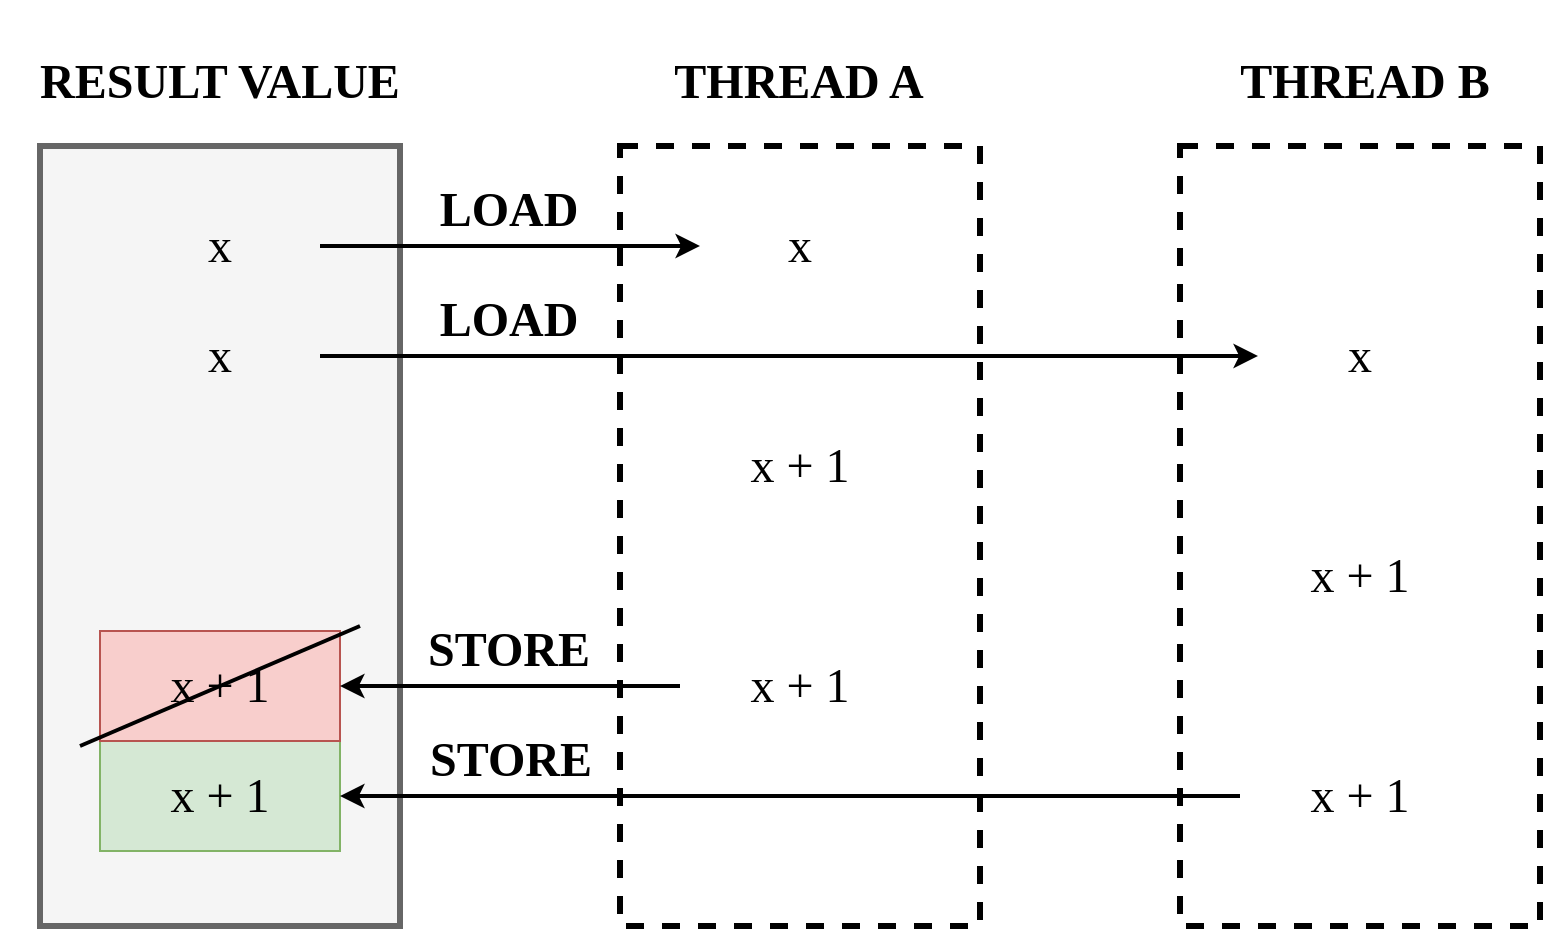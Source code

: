 <mxfile version="21.6.8" type="device">
  <diagram name="Page-1" id="TS9KiDRFow964pF4XG-4">
    <mxGraphModel dx="1379" dy="881" grid="1" gridSize="10" guides="1" tooltips="1" connect="1" arrows="1" fold="1" page="1" pageScale="1" pageWidth="827" pageHeight="1169" math="0" shadow="0">
      <root>
        <mxCell id="0" />
        <mxCell id="1" parent="0" />
        <mxCell id="M2DGpuUAFdA61yC9lmG3-1" value="" style="rounded=0;whiteSpace=wrap;html=1;fontFamily=IBM Plex Mono;fontSource=https%3A%2F%2Ffonts.googleapis.com%2Fcss%3Ffamily%3DIBM%2BPlex%2BMono;fontSize=24;strokeWidth=3;fillColor=#f5f5f5;fontColor=#333333;strokeColor=#666666;" parent="1" vertex="1">
          <mxGeometry x="40" y="100" width="180" height="390" as="geometry" />
        </mxCell>
        <mxCell id="M2DGpuUAFdA61yC9lmG3-2" value="x" style="text;html=1;strokeColor=none;fillColor=none;align=center;verticalAlign=middle;whiteSpace=wrap;rounded=0;fontFamily=IBM Plex Mono;fontSource=https%3A%2F%2Ffonts.googleapis.com%2Fcss%3Ffamily%3DIBM%2BPlex%2BMono;fontSize=24;" parent="1" vertex="1">
          <mxGeometry x="80" y="122.5" width="100" height="55" as="geometry" />
        </mxCell>
        <mxCell id="M2DGpuUAFdA61yC9lmG3-6" value="RESULT VALUE" style="text;html=1;strokeColor=none;fillColor=none;align=center;verticalAlign=middle;whiteSpace=wrap;rounded=0;fontFamily=IBM Plex Mono;fontSource=https%3A%2F%2Ffonts.googleapis.com%2Fcss%3Ffamily%3DIBM%2BPlex%2BMono;fontStyle=1;fontSize=24;" parent="1" vertex="1">
          <mxGeometry x="20" y="27.5" width="220" height="80" as="geometry" />
        </mxCell>
        <mxCell id="M2DGpuUAFdA61yC9lmG3-7" value="x" style="text;html=1;strokeColor=none;fillColor=none;align=center;verticalAlign=middle;whiteSpace=wrap;rounded=0;fontFamily=IBM Plex Mono;fontSource=https%3A%2F%2Ffonts.googleapis.com%2Fcss%3Ffamily%3DIBM%2BPlex%2BMono;fontSize=24;" parent="1" vertex="1">
          <mxGeometry x="80" y="177.5" width="100" height="55" as="geometry" />
        </mxCell>
        <mxCell id="M2DGpuUAFdA61yC9lmG3-8" value="" style="rounded=0;whiteSpace=wrap;html=1;fontFamily=IBM Plex Mono;fontSource=https%3A%2F%2Ffonts.googleapis.com%2Fcss%3Ffamily%3DIBM%2BPlex%2BMono;fontSize=24;dashed=1;strokeWidth=3;" parent="1" vertex="1">
          <mxGeometry x="330" y="100" width="180" height="390" as="geometry" />
        </mxCell>
        <mxCell id="M2DGpuUAFdA61yC9lmG3-9" value="THREAD A" style="text;html=1;strokeColor=none;fillColor=none;align=center;verticalAlign=middle;whiteSpace=wrap;rounded=0;fontFamily=IBM Plex Mono;fontSource=https%3A%2F%2Ffonts.googleapis.com%2Fcss%3Ffamily%3DIBM%2BPlex%2BMono;fontStyle=1;fontSize=24;" parent="1" vertex="1">
          <mxGeometry x="332.308" y="40" width="175.385" height="55" as="geometry" />
        </mxCell>
        <mxCell id="M2DGpuUAFdA61yC9lmG3-10" value="x + 1" style="text;html=1;align=center;verticalAlign=middle;whiteSpace=wrap;rounded=0;fontFamily=IBM Plex Mono;fontSource=https%3A%2F%2Ffonts.googleapis.com%2Fcss%3Ffamily%3DIBM%2BPlex%2BMono;fontSize=24;" parent="1" vertex="1">
          <mxGeometry x="360" y="232.5" width="120" height="55" as="geometry" />
        </mxCell>
        <mxCell id="M2DGpuUAFdA61yC9lmG3-11" value="" style="rounded=0;whiteSpace=wrap;html=1;fontFamily=IBM Plex Mono;fontSource=https%3A%2F%2Ffonts.googleapis.com%2Fcss%3Ffamily%3DIBM%2BPlex%2BMono;fontSize=24;dashed=1;strokeWidth=3;" parent="1" vertex="1">
          <mxGeometry x="610" y="100" width="180" height="390" as="geometry" />
        </mxCell>
        <mxCell id="M2DGpuUAFdA61yC9lmG3-12" value="THREAD B" style="text;html=1;strokeColor=none;fillColor=none;align=center;verticalAlign=middle;whiteSpace=wrap;rounded=0;fontFamily=IBM Plex Mono;fontSource=https%3A%2F%2Ffonts.googleapis.com%2Fcss%3Ffamily%3DIBM%2BPlex%2BMono;fontStyle=1;fontSize=24;" parent="1" vertex="1">
          <mxGeometry x="614.615" y="40" width="175.385" height="55" as="geometry" />
        </mxCell>
        <mxCell id="M2DGpuUAFdA61yC9lmG3-13" value="x" style="text;html=1;strokeColor=none;fillColor=none;align=center;verticalAlign=middle;whiteSpace=wrap;rounded=0;perimeterSpacing=1;fontFamily=IBM Plex Mono;fontSource=https%3A%2F%2Ffonts.googleapis.com%2Fcss%3Ffamily%3DIBM%2BPlex%2BMono;fontSize=24;" parent="1" vertex="1">
          <mxGeometry x="650" y="177.5" width="100" height="55" as="geometry" />
        </mxCell>
        <mxCell id="M2DGpuUAFdA61yC9lmG3-14" value="x + 1" style="text;html=1;strokeColor=none;fillColor=none;align=center;verticalAlign=middle;whiteSpace=wrap;rounded=0;fontFamily=IBM Plex Mono;fontSource=https%3A%2F%2Ffonts.googleapis.com%2Fcss%3Ffamily%3DIBM%2BPlex%2BMono;fontSize=24;" parent="1" vertex="1">
          <mxGeometry x="640" y="287.5" width="120" height="55" as="geometry" />
        </mxCell>
        <mxCell id="M2DGpuUAFdA61yC9lmG3-15" value="x + 1" style="text;html=1;strokeColor=none;fillColor=none;align=center;verticalAlign=middle;whiteSpace=wrap;rounded=0;fontFamily=IBM Plex Mono;fontSource=https%3A%2F%2Ffonts.googleapis.com%2Fcss%3Ffamily%3DIBM%2BPlex%2BMono;fontSize=24;" parent="1" vertex="1">
          <mxGeometry x="360" y="342.5" width="120" height="55" as="geometry" />
        </mxCell>
        <mxCell id="M2DGpuUAFdA61yC9lmG3-16" value="x + 1" style="text;html=1;strokeColor=none;fillColor=none;align=center;verticalAlign=middle;whiteSpace=wrap;rounded=0;fontFamily=IBM Plex Mono;fontSource=https%3A%2F%2Ffonts.googleapis.com%2Fcss%3Ffamily%3DIBM%2BPlex%2BMono;fontSize=24;" parent="1" vertex="1">
          <mxGeometry x="640" y="397.5" width="120" height="55" as="geometry" />
        </mxCell>
        <mxCell id="M2DGpuUAFdA61yC9lmG3-17" value="x + 1" style="text;html=1;strokeColor=#82b366;fillColor=#d5e8d4;align=center;verticalAlign=middle;whiteSpace=wrap;rounded=0;fontFamily=IBM Plex Mono;fontSource=https%3A%2F%2Ffonts.googleapis.com%2Fcss%3Ffamily%3DIBM%2BPlex%2BMono;fontSize=24;" parent="1" vertex="1">
          <mxGeometry x="70" y="397.5" width="120" height="55" as="geometry" />
        </mxCell>
        <mxCell id="M2DGpuUAFdA61yC9lmG3-18" value="x + 1" style="text;html=1;strokeColor=#b85450;fillColor=#f8cecc;align=center;verticalAlign=middle;whiteSpace=wrap;rounded=0;fontFamily=IBM Plex Mono;fontSource=https%3A%2F%2Ffonts.googleapis.com%2Fcss%3Ffamily%3DIBM%2BPlex%2BMono;fontSize=24;" parent="1" vertex="1">
          <mxGeometry x="70" y="342.5" width="120" height="55" as="geometry" />
        </mxCell>
        <mxCell id="M2DGpuUAFdA61yC9lmG3-19" value="" style="endArrow=classic;html=1;rounded=0;targetPerimeterSpacing=0;strokeWidth=2;fontFamily=IBM Plex Mono;fontSource=https%3A%2F%2Ffonts.googleapis.com%2Fcss%3Ffamily%3DIBM%2BPlex%2BMono;fontSize=24;" parent="1" target="M2DGpuUAFdA61yC9lmG3-20" edge="1" source="M2DGpuUAFdA61yC9lmG3-2">
          <mxGeometry width="50" height="50" relative="1" as="geometry">
            <mxPoint x="171.538" y="149.601" as="sourcePoint" />
            <mxPoint x="389.308" y="149.601" as="targetPoint" />
          </mxGeometry>
        </mxCell>
        <mxCell id="uV6x-yhUw1q_1Kfb-T8k-4" value="LOAD" style="edgeLabel;html=1;align=center;verticalAlign=middle;resizable=0;points=[];fontFamily=IBM Plex Mono;fontSource=https%3A%2F%2Ffonts.googleapis.com%2Fcss%3Ffamily%3DIBM%2BPlex%2BMono;fontStyle=1;fontSize=24;labelBackgroundColor=#FFFFFF;" vertex="1" connectable="0" parent="M2DGpuUAFdA61yC9lmG3-19">
          <mxGeometry x="-0.02" relative="1" as="geometry">
            <mxPoint x="1" y="-18" as="offset" />
          </mxGeometry>
        </mxCell>
        <mxCell id="M2DGpuUAFdA61yC9lmG3-20" value="x" style="text;html=1;strokeColor=none;fillColor=none;align=center;verticalAlign=middle;whiteSpace=wrap;rounded=0;fontFamily=IBM Plex Mono;fontSource=https%3A%2F%2Ffonts.googleapis.com%2Fcss%3Ffamily%3DIBM%2BPlex%2BMono;fontSize=24;" parent="1" vertex="1">
          <mxGeometry x="370" y="122.5" width="100" height="55" as="geometry" />
        </mxCell>
        <mxCell id="uV6x-yhUw1q_1Kfb-T8k-1" value="" style="endArrow=classic;html=1;rounded=0;targetPerimeterSpacing=0;strokeWidth=2;fontFamily=IBM Plex Mono;fontSource=https%3A%2F%2Ffonts.googleapis.com%2Fcss%3Ffamily%3DIBM%2BPlex%2BMono;fontSize=24;" edge="1" parent="1" source="M2DGpuUAFdA61yC9lmG3-7" target="M2DGpuUAFdA61yC9lmG3-13">
          <mxGeometry width="50" height="50" relative="1" as="geometry">
            <mxPoint x="171.538" y="204.601" as="sourcePoint" />
            <mxPoint x="389.308" y="204.601" as="targetPoint" />
          </mxGeometry>
        </mxCell>
        <mxCell id="uV6x-yhUw1q_1Kfb-T8k-5" value="LOAD" style="edgeLabel;html=1;align=center;verticalAlign=middle;resizable=0;points=[];spacing=3;spacingRight=0;fontFamily=IBM Plex Mono;fontSource=https%3A%2F%2Ffonts.googleapis.com%2Fcss%3Ffamily%3DIBM%2BPlex%2BMono;fontStyle=1;fontSize=24;labelBackgroundColor=#FFFFFF;" vertex="1" connectable="0" parent="uV6x-yhUw1q_1Kfb-T8k-1">
          <mxGeometry x="0.01" relative="1" as="geometry">
            <mxPoint x="-143" y="-18" as="offset" />
          </mxGeometry>
        </mxCell>
        <mxCell id="uV6x-yhUw1q_1Kfb-T8k-2" value="" style="endArrow=classic;html=1;rounded=0;strokeWidth=2;sourcePerimeterSpacing=0;fontFamily=IBM Plex Mono;fontSource=https%3A%2F%2Ffonts.googleapis.com%2Fcss%3Ffamily%3DIBM%2BPlex%2BMono;fontSize=24;" edge="1" parent="1" source="M2DGpuUAFdA61yC9lmG3-15" target="M2DGpuUAFdA61yC9lmG3-18">
          <mxGeometry width="50" height="50" relative="1" as="geometry">
            <mxPoint x="350" y="370" as="sourcePoint" />
            <mxPoint x="190" y="370" as="targetPoint" />
          </mxGeometry>
        </mxCell>
        <mxCell id="uV6x-yhUw1q_1Kfb-T8k-6" value="STORE" style="edgeLabel;html=1;align=center;verticalAlign=middle;resizable=0;points=[];fontFamily=IBM Plex Mono;fontSource=https%3A%2F%2Ffonts.googleapis.com%2Fcss%3Ffamily%3DIBM%2BPlex%2BMono;fontStyle=1;fontSize=24;labelBackgroundColor=#FFFFFF;" vertex="1" connectable="0" parent="uV6x-yhUw1q_1Kfb-T8k-2">
          <mxGeometry x="0.01" y="-1" relative="1" as="geometry">
            <mxPoint y="-17" as="offset" />
          </mxGeometry>
        </mxCell>
        <mxCell id="uV6x-yhUw1q_1Kfb-T8k-3" value="" style="endArrow=classic;html=1;rounded=0;strokeWidth=2;sourcePerimeterSpacing=0;fontFamily=IBM Plex Mono;fontSource=https%3A%2F%2Ffonts.googleapis.com%2Fcss%3Ffamily%3DIBM%2BPlex%2BMono;fontSize=24;" edge="1" parent="1" source="M2DGpuUAFdA61yC9lmG3-16" target="M2DGpuUAFdA61yC9lmG3-17">
          <mxGeometry width="50" height="50" relative="1" as="geometry">
            <mxPoint x="610" y="450" as="sourcePoint" />
            <mxPoint x="200" y="425" as="targetPoint" />
          </mxGeometry>
        </mxCell>
        <mxCell id="uV6x-yhUw1q_1Kfb-T8k-7" value="STORE" style="edgeLabel;html=1;align=center;verticalAlign=middle;resizable=0;points=[];fontFamily=IBM Plex Mono;fontSource=https%3A%2F%2Ffonts.googleapis.com%2Fcss%3Ffamily%3DIBM%2BPlex%2BMono;fontStyle=1;fontSize=24;labelBackgroundColor=#FFFFFF;" vertex="1" connectable="0" parent="uV6x-yhUw1q_1Kfb-T8k-3">
          <mxGeometry x="0.59" y="1" relative="1" as="geometry">
            <mxPoint x="-8" y="-19" as="offset" />
          </mxGeometry>
        </mxCell>
        <mxCell id="uV6x-yhUw1q_1Kfb-T8k-9" value="" style="endArrow=none;html=1;rounded=0;strokeWidth=2;fontSize=24;fontFamily=IBM Plex Mono;fontSource=https%3A%2F%2Ffonts.googleapis.com%2Fcss%3Ffamily%3DIBM%2BPlex%2BMono;" edge="1" parent="1">
          <mxGeometry width="50" height="50" relative="1" as="geometry">
            <mxPoint x="60" y="400" as="sourcePoint" />
            <mxPoint x="200" y="340" as="targetPoint" />
          </mxGeometry>
        </mxCell>
      </root>
    </mxGraphModel>
  </diagram>
</mxfile>
